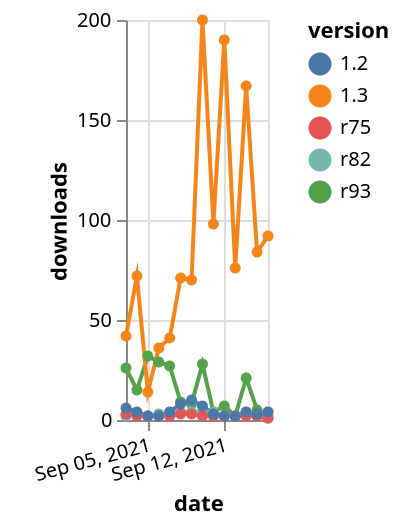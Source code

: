 {"$schema": "https://vega.github.io/schema/vega-lite/v5.json", "description": "A simple bar chart with embedded data.", "data": {"values": [{"date": "2021-09-03", "total": 12025, "delta": 26, "version": "r93"}, {"date": "2021-09-04", "total": 12040, "delta": 15, "version": "r93"}, {"date": "2021-09-05", "total": 12072, "delta": 32, "version": "r93"}, {"date": "2021-09-06", "total": 12101, "delta": 29, "version": "r93"}, {"date": "2021-09-07", "total": 12128, "delta": 27, "version": "r93"}, {"date": "2021-09-08", "total": 12137, "delta": 9, "version": "r93"}, {"date": "2021-09-09", "total": 12145, "delta": 8, "version": "r93"}, {"date": "2021-09-10", "total": 12173, "delta": 28, "version": "r93"}, {"date": "2021-09-11", "total": 12177, "delta": 4, "version": "r93"}, {"date": "2021-09-12", "total": 12184, "delta": 7, "version": "r93"}, {"date": "2021-09-13", "total": 12186, "delta": 2, "version": "r93"}, {"date": "2021-09-14", "total": 12207, "delta": 21, "version": "r93"}, {"date": "2021-09-15", "total": 12212, "delta": 5, "version": "r93"}, {"date": "2021-09-16", "total": 12213, "delta": 1, "version": "r93"}, {"date": "2021-09-03", "total": 60852, "delta": 42, "version": "1.3"}, {"date": "2021-09-04", "total": 60924, "delta": 72, "version": "1.3"}, {"date": "2021-09-05", "total": 60938, "delta": 14, "version": "1.3"}, {"date": "2021-09-06", "total": 60974, "delta": 36, "version": "1.3"}, {"date": "2021-09-07", "total": 61015, "delta": 41, "version": "1.3"}, {"date": "2021-09-08", "total": 61086, "delta": 71, "version": "1.3"}, {"date": "2021-09-09", "total": 61156, "delta": 70, "version": "1.3"}, {"date": "2021-09-10", "total": 61356, "delta": 200, "version": "1.3"}, {"date": "2021-09-11", "total": 61454, "delta": 98, "version": "1.3"}, {"date": "2021-09-12", "total": 61644, "delta": 190, "version": "1.3"}, {"date": "2021-09-13", "total": 61720, "delta": 76, "version": "1.3"}, {"date": "2021-09-14", "total": 61887, "delta": 167, "version": "1.3"}, {"date": "2021-09-15", "total": 61971, "delta": 84, "version": "1.3"}, {"date": "2021-09-16", "total": 62063, "delta": 92, "version": "1.3"}, {"date": "2021-09-03", "total": 5381, "delta": 2, "version": "r82"}, {"date": "2021-09-04", "total": 5384, "delta": 3, "version": "r82"}, {"date": "2021-09-05", "total": 5386, "delta": 2, "version": "r82"}, {"date": "2021-09-06", "total": 5389, "delta": 3, "version": "r82"}, {"date": "2021-09-07", "total": 5392, "delta": 3, "version": "r82"}, {"date": "2021-09-08", "total": 5396, "delta": 4, "version": "r82"}, {"date": "2021-09-09", "total": 5400, "delta": 4, "version": "r82"}, {"date": "2021-09-10", "total": 5404, "delta": 4, "version": "r82"}, {"date": "2021-09-11", "total": 5408, "delta": 4, "version": "r82"}, {"date": "2021-09-12", "total": 5410, "delta": 2, "version": "r82"}, {"date": "2021-09-13", "total": 5412, "delta": 2, "version": "r82"}, {"date": "2021-09-14", "total": 5416, "delta": 4, "version": "r82"}, {"date": "2021-09-15", "total": 5418, "delta": 2, "version": "r82"}, {"date": "2021-09-16", "total": 5422, "delta": 4, "version": "r82"}, {"date": "2021-09-03", "total": 2820, "delta": 3, "version": "r75"}, {"date": "2021-09-04", "total": 2822, "delta": 2, "version": "r75"}, {"date": "2021-09-05", "total": 2824, "delta": 2, "version": "r75"}, {"date": "2021-09-06", "total": 2826, "delta": 2, "version": "r75"}, {"date": "2021-09-07", "total": 2828, "delta": 2, "version": "r75"}, {"date": "2021-09-08", "total": 2831, "delta": 3, "version": "r75"}, {"date": "2021-09-09", "total": 2834, "delta": 3, "version": "r75"}, {"date": "2021-09-10", "total": 2836, "delta": 2, "version": "r75"}, {"date": "2021-09-11", "total": 2838, "delta": 2, "version": "r75"}, {"date": "2021-09-12", "total": 2840, "delta": 2, "version": "r75"}, {"date": "2021-09-13", "total": 2842, "delta": 2, "version": "r75"}, {"date": "2021-09-14", "total": 2844, "delta": 2, "version": "r75"}, {"date": "2021-09-15", "total": 2846, "delta": 2, "version": "r75"}, {"date": "2021-09-16", "total": 2847, "delta": 1, "version": "r75"}, {"date": "2021-09-03", "total": 25393, "delta": 6, "version": "1.2"}, {"date": "2021-09-04", "total": 25397, "delta": 4, "version": "1.2"}, {"date": "2021-09-05", "total": 25399, "delta": 2, "version": "1.2"}, {"date": "2021-09-06", "total": 25401, "delta": 2, "version": "1.2"}, {"date": "2021-09-07", "total": 25405, "delta": 4, "version": "1.2"}, {"date": "2021-09-08", "total": 25413, "delta": 8, "version": "1.2"}, {"date": "2021-09-09", "total": 25423, "delta": 10, "version": "1.2"}, {"date": "2021-09-10", "total": 25430, "delta": 7, "version": "1.2"}, {"date": "2021-09-11", "total": 25433, "delta": 3, "version": "1.2"}, {"date": "2021-09-12", "total": 25435, "delta": 2, "version": "1.2"}, {"date": "2021-09-13", "total": 25437, "delta": 2, "version": "1.2"}, {"date": "2021-09-14", "total": 25441, "delta": 4, "version": "1.2"}, {"date": "2021-09-15", "total": 25444, "delta": 3, "version": "1.2"}, {"date": "2021-09-16", "total": 25448, "delta": 4, "version": "1.2"}]}, "width": "container", "mark": {"type": "line", "point": {"filled": true}}, "encoding": {"x": {"field": "date", "type": "temporal", "timeUnit": "yearmonthdate", "title": "date", "axis": {"labelAngle": -15}}, "y": {"field": "delta", "type": "quantitative", "title": "downloads"}, "color": {"field": "version", "type": "nominal"}, "tooltip": {"field": "delta"}}}